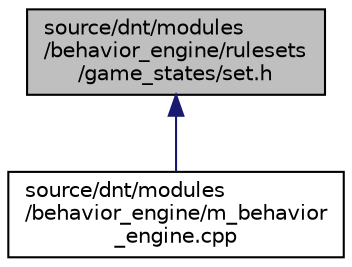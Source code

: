 digraph "source/dnt/modules/behavior_engine/rulesets/game_states/set.h"
{
  edge [fontname="Helvetica",fontsize="10",labelfontname="Helvetica",labelfontsize="10"];
  node [fontname="Helvetica",fontsize="10",shape=record];
  Node1 [label="source/dnt/modules\l/behavior_engine/rulesets\l/game_states/set.h",height=0.2,width=0.4,color="black", fillcolor="grey75", style="filled", fontcolor="black"];
  Node1 -> Node2 [dir="back",color="midnightblue",fontsize="10",style="solid",fontname="Helvetica"];
  Node2 [label="source/dnt/modules\l/behavior_engine/m_behavior\l_engine.cpp",height=0.2,width=0.4,color="black", fillcolor="white", style="filled",URL="$m__behavior__engine_8cpp.html"];
}
